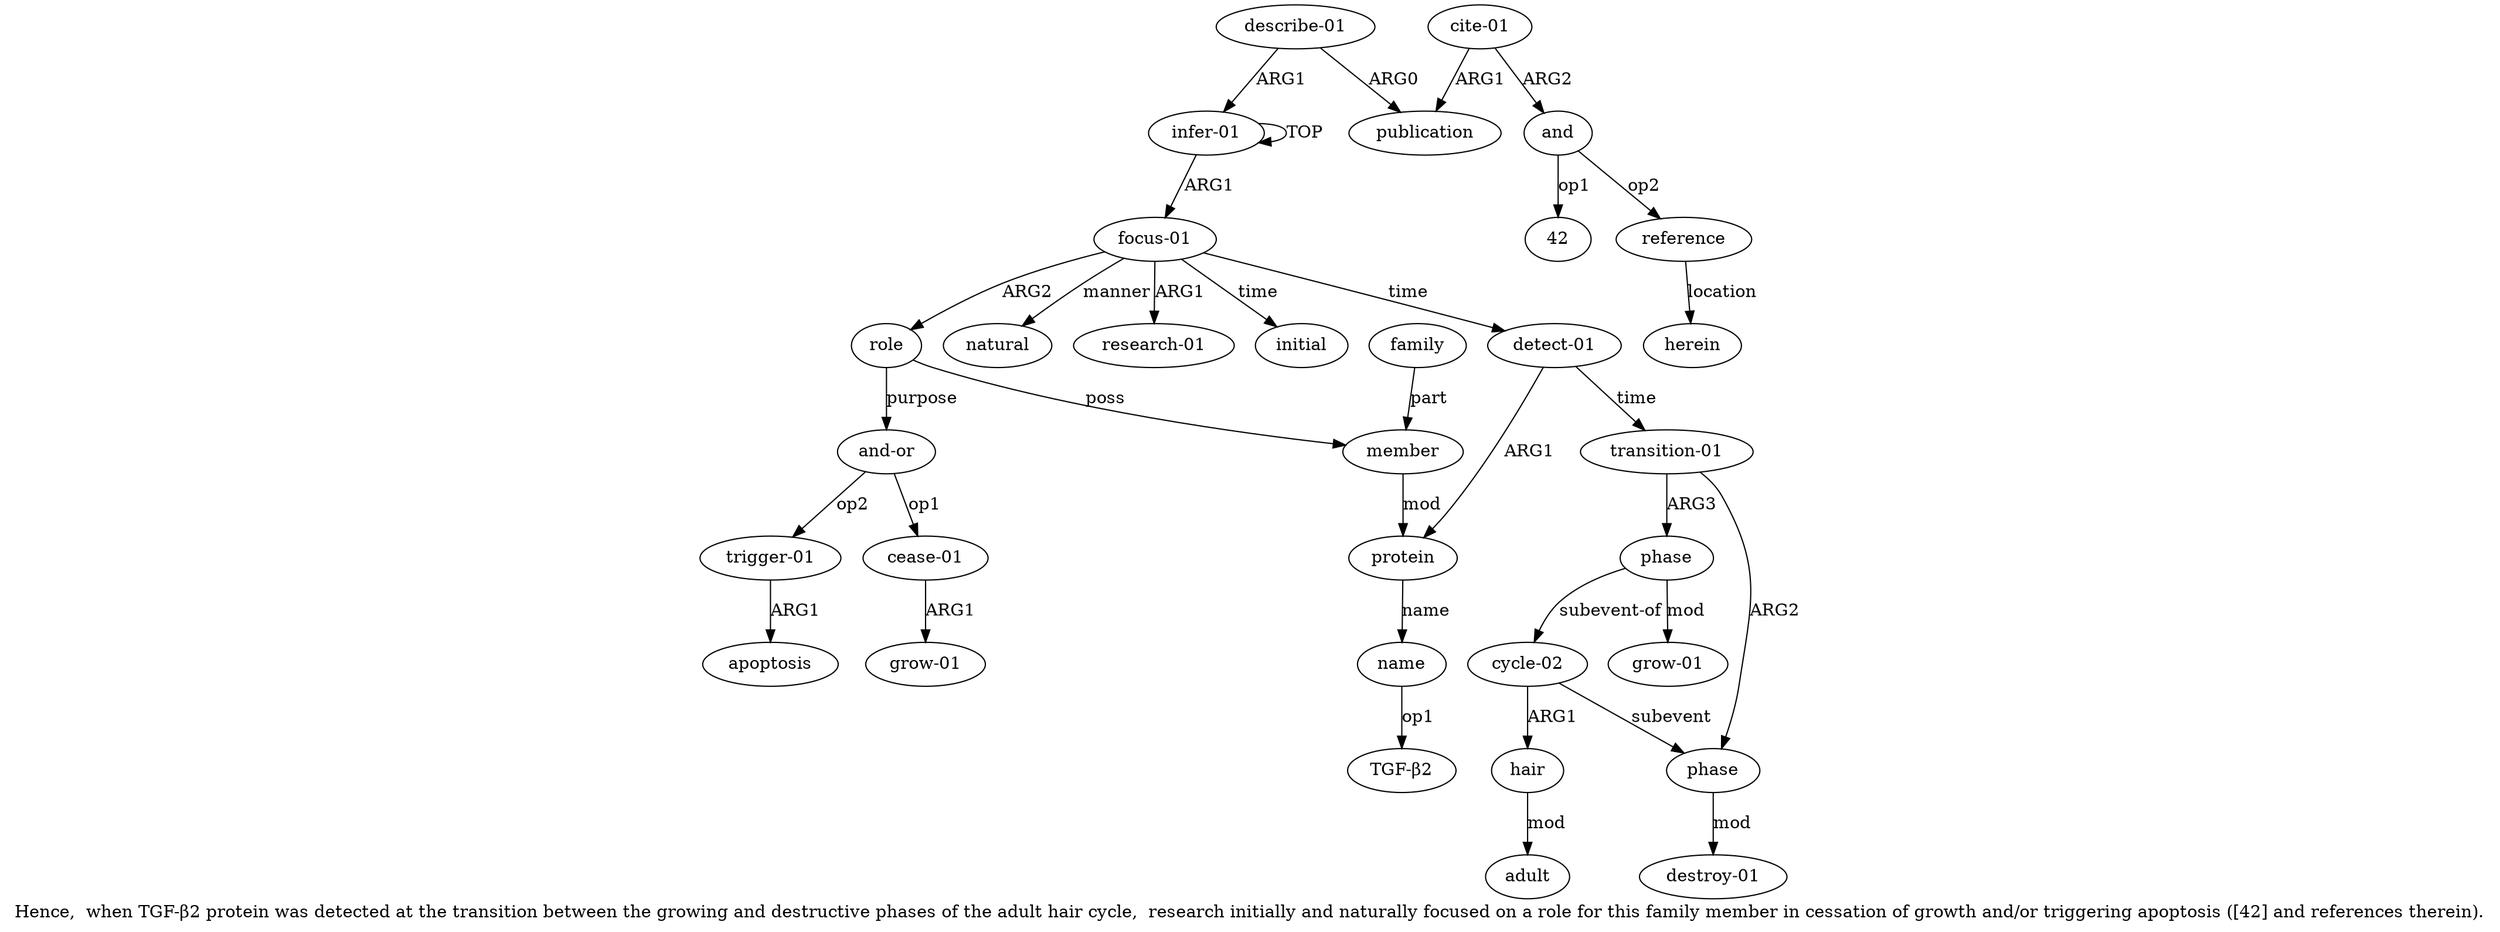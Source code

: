 digraph  {
	graph [label="Hence,  when TGF-β2 protein was detected at the transition between the growing and destructive phases of the adult hair cycle,  \
research initially and naturally focused on a role for this family member in cessation of growth and/or triggering apoptosis ([42] \
and references therein)."];
	node [label="\N"];
	a20	 [color=black,
		gold_ind=20,
		gold_label=hair,
		label=hair,
		test_ind=20,
		test_label=hair];
	a21	 [color=black,
		gold_ind=21,
		gold_label=adult,
		label=adult,
		test_ind=21,
		test_label=adult];
	a20 -> a21 [key=0,
	color=black,
	gold_label=mod,
	label=mod,
	test_label=mod];
a22 [color=black,
	gold_ind=22,
	gold_label=phase,
	label=phase,
	test_ind=22,
	test_label=phase];
a23 [color=black,
	gold_ind=23,
	gold_label="grow-01",
	label="grow-01",
	test_ind=23,
	test_label="grow-01"];
a22 -> a23 [key=0,
color=black,
gold_label=mod,
label=mod,
test_label=mod];
a19 [color=black,
gold_ind=19,
gold_label="cycle-02",
label="cycle-02",
test_ind=19,
test_label="cycle-02"];
a22 -> a19 [key=0,
color=black,
gold_label="subevent-of",
label="subevent-of",
test_label="subevent-of"];
a24 [color=black,
gold_ind=24,
gold_label="describe-01",
label="describe-01",
test_ind=24,
test_label="describe-01"];
a25 [color=black,
gold_ind=25,
gold_label=publication,
label=publication,
test_ind=25,
test_label=publication];
a24 -> a25 [key=0,
color=black,
gold_label=ARG0,
label=ARG0,
test_label=ARG0];
a0 [color=black,
gold_ind=0,
gold_label="infer-01",
label="infer-01",
test_ind=0,
test_label="infer-01"];
a24 -> a0 [key=0,
color=black,
gold_label=ARG1,
label=ARG1,
test_label=ARG1];
a26 [color=black,
gold_ind=26,
gold_label="cite-01",
label="cite-01",
test_ind=26,
test_label="cite-01"];
a26 -> a25 [key=0,
color=black,
gold_label=ARG1,
label=ARG1,
test_label=ARG1];
a27 [color=black,
gold_ind=27,
gold_label=and,
label=and,
test_ind=27,
test_label=and];
a26 -> a27 [key=0,
color=black,
gold_label=ARG2,
label=ARG2,
test_label=ARG2];
a28 [color=black,
gold_ind=28,
gold_label=reference,
label=reference,
test_ind=28,
test_label=reference];
a27 -> a28 [key=0,
color=black,
gold_label=op2,
label=op2,
test_label=op2];
"a27 42" [color=black,
gold_ind=-1,
gold_label=42,
label=42,
test_ind=-1,
test_label=42];
a27 -> "a27 42" [key=0,
color=black,
gold_label=op1,
label=op1,
test_label=op1];
a29 [color=black,
gold_ind=29,
gold_label=herein,
label=herein,
test_ind=29,
test_label=herein];
a28 -> a29 [key=0,
color=black,
gold_label=location,
label=location,
test_label=location];
a15 [color=black,
gold_ind=15,
gold_label=name,
label=name,
test_ind=15,
test_label=name];
"a15 TGF-β2" [color=black,
gold_ind=-1,
gold_label="TGF-β2",
label="TGF-β2",
test_ind=-1,
test_label="TGF-β2"];
a15 -> "a15 TGF-β2" [key=0,
color=black,
gold_label=op1,
label=op1,
test_label=op1];
a14 [color=black,
gold_ind=14,
gold_label=protein,
label=protein,
test_ind=14,
test_label=protein];
a14 -> a15 [key=0,
color=black,
gold_label=name,
label=name,
test_label=name];
a17 [color=black,
gold_ind=17,
gold_label=phase,
label=phase,
test_ind=17,
test_label=phase];
a18 [color=black,
gold_ind=18,
gold_label="destroy-01",
label="destroy-01",
test_ind=18,
test_label="destroy-01"];
a17 -> a18 [key=0,
color=black,
gold_label=mod,
label=mod,
test_label=mod];
a16 [color=black,
gold_ind=16,
gold_label="transition-01",
label="transition-01",
test_ind=16,
test_label="transition-01"];
a16 -> a22 [key=0,
color=black,
gold_label=ARG3,
label=ARG3,
test_label=ARG3];
a16 -> a17 [key=0,
color=black,
gold_label=ARG2,
label=ARG2,
test_label=ARG2];
a11 [color=black,
gold_ind=11,
gold_label=initial,
label=initial,
test_ind=11,
test_label=initial];
a10 [color=black,
gold_ind=10,
gold_label=apoptosis,
label=apoptosis,
test_ind=10,
test_label=apoptosis];
a13 [color=black,
gold_ind=13,
gold_label="detect-01",
label="detect-01",
test_ind=13,
test_label="detect-01"];
a13 -> a14 [key=0,
color=black,
gold_label=ARG1,
label=ARG1,
test_label=ARG1];
a13 -> a16 [key=0,
color=black,
gold_label=time,
label=time,
test_label=time];
a12 [color=black,
gold_ind=12,
gold_label=natural,
label=natural,
test_ind=12,
test_label=natural];
a19 -> a20 [key=0,
color=black,
gold_label=ARG1,
label=ARG1,
test_label=ARG1];
a19 -> a17 [key=0,
color=black,
gold_label=subevent,
label=subevent,
test_label=subevent];
a1 [color=black,
gold_ind=1,
gold_label="focus-01",
label="focus-01",
test_ind=1,
test_label="focus-01"];
a1 -> a11 [key=0,
color=black,
gold_label=time,
label=time,
test_label=time];
a1 -> a13 [key=0,
color=black,
gold_label=time,
label=time,
test_label=time];
a1 -> a12 [key=0,
color=black,
gold_label=manner,
label=manner,
test_label=manner];
a3 [color=black,
gold_ind=3,
gold_label=role,
label=role,
test_ind=3,
test_label=role];
a1 -> a3 [key=0,
color=black,
gold_label=ARG2,
label=ARG2,
test_label=ARG2];
a2 [color=black,
gold_ind=2,
gold_label="research-01",
label="research-01",
test_ind=2,
test_label="research-01"];
a1 -> a2 [key=0,
color=black,
gold_label=ARG1,
label=ARG1,
test_label=ARG1];
a0 -> a1 [key=0,
color=black,
gold_label=ARG1,
label=ARG1,
test_label=ARG1];
a0 -> a0 [key=0,
color=black,
gold_label=TOP,
label=TOP,
test_label=TOP];
a4 [color=black,
gold_ind=4,
gold_label=member,
label=member,
test_ind=4,
test_label=member];
a3 -> a4 [key=0,
color=black,
gold_label=poss,
label=poss,
test_label=poss];
a6 [color=black,
gold_ind=6,
gold_label="and-or",
label="and-or",
test_ind=6,
test_label="and-or"];
a3 -> a6 [key=0,
color=black,
gold_label=purpose,
label=purpose,
test_label=purpose];
a5 [color=black,
gold_ind=5,
gold_label=family,
label=family,
test_ind=5,
test_label=family];
a5 -> a4 [key=0,
color=black,
gold_label=part,
label=part,
test_label=part];
a4 -> a14 [key=0,
color=black,
gold_label=mod,
label=mod,
test_label=mod];
a7 [color=black,
gold_ind=7,
gold_label="cease-01",
label="cease-01",
test_ind=7,
test_label="cease-01"];
a8 [color=black,
gold_ind=8,
gold_label="grow-01",
label="grow-01",
test_ind=8,
test_label="grow-01"];
a7 -> a8 [key=0,
color=black,
gold_label=ARG1,
label=ARG1,
test_label=ARG1];
a6 -> a7 [key=0,
color=black,
gold_label=op1,
label=op1,
test_label=op1];
a9 [color=black,
gold_ind=9,
gold_label="trigger-01",
label="trigger-01",
test_ind=9,
test_label="trigger-01"];
a6 -> a9 [key=0,
color=black,
gold_label=op2,
label=op2,
test_label=op2];
a9 -> a10 [key=0,
color=black,
gold_label=ARG1,
label=ARG1,
test_label=ARG1];
}
